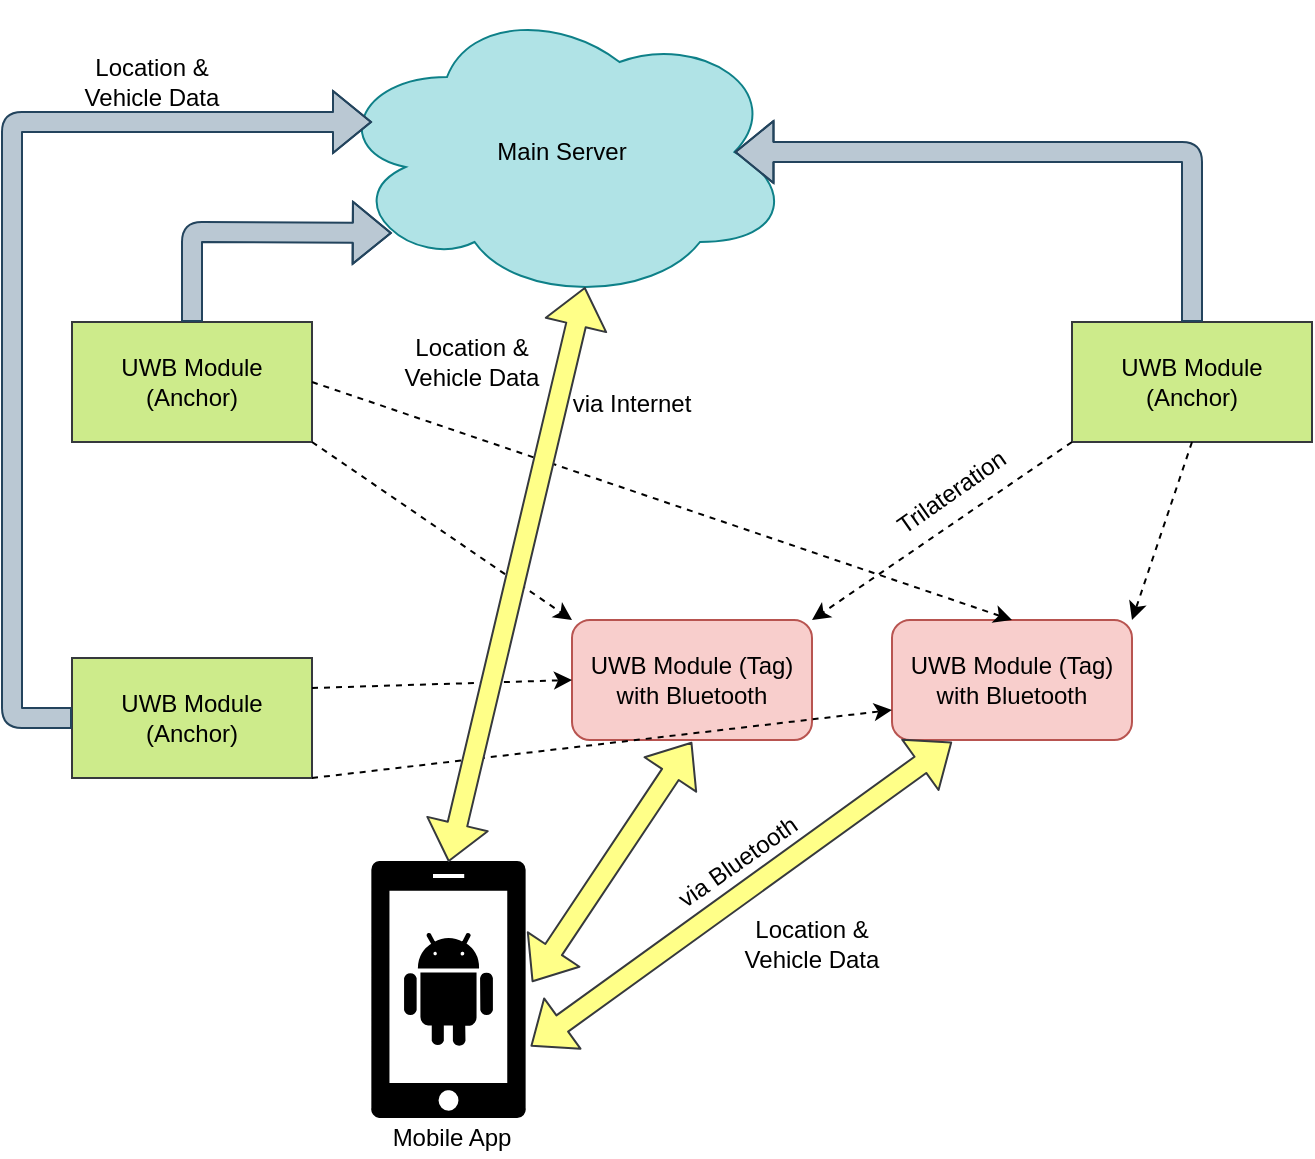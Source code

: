 <mxfile version="14.9.2" type="github" pages="2">
  <diagram id="WEiU4HkaNCByN-p8SD49" name="Page-1">
    <mxGraphModel dx="1221" dy="734" grid="1" gridSize="10" guides="1" tooltips="1" connect="1" arrows="1" fold="1" page="1" pageScale="1" pageWidth="827" pageHeight="1169" math="0" shadow="0">
      <root>
        <mxCell id="0" />
        <mxCell id="1" parent="0" />
        <mxCell id="dSAwJx9L0uJJYD0QNs6R-3" value="" style="aspect=fixed;pointerEvents=1;shadow=0;dashed=0;html=1;labelPosition=center;verticalLabelPosition=bottom;verticalAlign=top;align=center;shape=mxgraph.mscae.enterprise.android_phone;fillColor=#000000;" parent="1" vertex="1">
          <mxGeometry x="230" y="430" width="76.5" height="127.5" as="geometry" />
        </mxCell>
        <mxCell id="VlAEQV580_-TCtUxEM5D-3" value="UWB Module (Tag) with Bluetooth" style="rounded=1;whiteSpace=wrap;html=1;fillColor=#f8cecc;strokeColor=#b85450;" vertex="1" parent="1">
          <mxGeometry x="330" y="309" width="120" height="60" as="geometry" />
        </mxCell>
        <mxCell id="VlAEQV580_-TCtUxEM5D-4" value="UWB Module (Anchor)" style="rounded=0;whiteSpace=wrap;html=1;fillColor=#cdeb8b;strokeColor=#36393d;" vertex="1" parent="1">
          <mxGeometry x="80" y="328" width="120" height="60" as="geometry" />
        </mxCell>
        <mxCell id="VlAEQV580_-TCtUxEM5D-6" value="UWB Module (Tag) with Bluetooth" style="rounded=1;whiteSpace=wrap;html=1;fillColor=#f8cecc;strokeColor=#b85450;" vertex="1" parent="1">
          <mxGeometry x="490" y="309" width="120" height="60" as="geometry" />
        </mxCell>
        <mxCell id="VlAEQV580_-TCtUxEM5D-7" value="Main Server" style="ellipse;shape=cloud;whiteSpace=wrap;html=1;fillColor=#b0e3e6;strokeColor=#0e8088;" vertex="1" parent="1">
          <mxGeometry x="210" width="230" height="150" as="geometry" />
        </mxCell>
        <mxCell id="VlAEQV580_-TCtUxEM5D-8" value="UWB Module (Anchor)" style="rounded=0;whiteSpace=wrap;html=1;shadow=0;fillColor=#cdeb8b;strokeColor=#36393d;" vertex="1" parent="1">
          <mxGeometry x="80" y="160" width="120" height="60" as="geometry" />
        </mxCell>
        <mxCell id="VlAEQV580_-TCtUxEM5D-9" value="UWB Module (Anchor)" style="rounded=0;whiteSpace=wrap;html=1;fillColor=#cdeb8b;strokeColor=#36393d;" vertex="1" parent="1">
          <mxGeometry x="580" y="160" width="120" height="60" as="geometry" />
        </mxCell>
        <mxCell id="VlAEQV580_-TCtUxEM5D-13" value="" style="endArrow=classic;html=1;dashed=1;exitX=1;exitY=1;exitDx=0;exitDy=0;entryX=0;entryY=0;entryDx=0;entryDy=0;" edge="1" parent="1" source="VlAEQV580_-TCtUxEM5D-8" target="VlAEQV580_-TCtUxEM5D-3">
          <mxGeometry width="50" height="50" relative="1" as="geometry">
            <mxPoint x="560" y="350" as="sourcePoint" />
            <mxPoint x="610" y="300" as="targetPoint" />
          </mxGeometry>
        </mxCell>
        <mxCell id="VlAEQV580_-TCtUxEM5D-14" value="" style="endArrow=classic;html=1;dashed=1;exitX=0;exitY=1;exitDx=0;exitDy=0;entryX=1;entryY=0;entryDx=0;entryDy=0;" edge="1" parent="1" source="VlAEQV580_-TCtUxEM5D-9" target="VlAEQV580_-TCtUxEM5D-3">
          <mxGeometry width="50" height="50" relative="1" as="geometry">
            <mxPoint x="560" y="350" as="sourcePoint" />
            <mxPoint x="610" y="300" as="targetPoint" />
          </mxGeometry>
        </mxCell>
        <mxCell id="VlAEQV580_-TCtUxEM5D-15" value="" style="endArrow=classic;html=1;dashed=1;exitX=0.5;exitY=1;exitDx=0;exitDy=0;entryX=1;entryY=0;entryDx=0;entryDy=0;" edge="1" parent="1" source="VlAEQV580_-TCtUxEM5D-9" target="VlAEQV580_-TCtUxEM5D-6">
          <mxGeometry width="50" height="50" relative="1" as="geometry">
            <mxPoint x="560" y="350" as="sourcePoint" />
            <mxPoint x="610" y="300" as="targetPoint" />
          </mxGeometry>
        </mxCell>
        <mxCell id="VlAEQV580_-TCtUxEM5D-16" value="" style="endArrow=classic;html=1;dashed=1;exitX=1;exitY=1;exitDx=0;exitDy=0;entryX=0;entryY=0.75;entryDx=0;entryDy=0;" edge="1" parent="1" source="VlAEQV580_-TCtUxEM5D-4" target="VlAEQV580_-TCtUxEM5D-6">
          <mxGeometry width="50" height="50" relative="1" as="geometry">
            <mxPoint x="560" y="350" as="sourcePoint" />
            <mxPoint x="610" y="300" as="targetPoint" />
            <Array as="points" />
          </mxGeometry>
        </mxCell>
        <mxCell id="VlAEQV580_-TCtUxEM5D-17" value="" style="endArrow=classic;html=1;dashed=1;exitX=1;exitY=0.5;exitDx=0;exitDy=0;entryX=0.5;entryY=0;entryDx=0;entryDy=0;" edge="1" parent="1" source="VlAEQV580_-TCtUxEM5D-8" target="VlAEQV580_-TCtUxEM5D-6">
          <mxGeometry width="50" height="50" relative="1" as="geometry">
            <mxPoint x="560" y="350" as="sourcePoint" />
            <mxPoint x="610" y="300" as="targetPoint" />
          </mxGeometry>
        </mxCell>
        <mxCell id="VlAEQV580_-TCtUxEM5D-18" value="" style="shape=flexArrow;endArrow=classic;html=1;exitX=0.5;exitY=0;exitDx=0;exitDy=0;entryX=0.13;entryY=0.77;entryDx=0;entryDy=0;entryPerimeter=0;fillColor=#bac8d3;strokeColor=#23445d;" edge="1" parent="1" source="VlAEQV580_-TCtUxEM5D-8" target="VlAEQV580_-TCtUxEM5D-7">
          <mxGeometry width="50" height="50" relative="1" as="geometry">
            <mxPoint x="560" y="350" as="sourcePoint" />
            <mxPoint x="610" y="300" as="targetPoint" />
            <Array as="points">
              <mxPoint x="140" y="115" />
            </Array>
          </mxGeometry>
        </mxCell>
        <mxCell id="VlAEQV580_-TCtUxEM5D-19" value="" style="shape=flexArrow;endArrow=classic;html=1;exitX=0.5;exitY=0;exitDx=0;exitDy=0;entryX=0.875;entryY=0.5;entryDx=0;entryDy=0;entryPerimeter=0;fillColor=#bac8d3;strokeColor=#23445d;" edge="1" parent="1" source="VlAEQV580_-TCtUxEM5D-9" target="VlAEQV580_-TCtUxEM5D-7">
          <mxGeometry width="50" height="50" relative="1" as="geometry">
            <mxPoint x="560" y="350" as="sourcePoint" />
            <mxPoint x="610" y="300" as="targetPoint" />
            <Array as="points">
              <mxPoint x="640" y="75" />
            </Array>
          </mxGeometry>
        </mxCell>
        <mxCell id="VlAEQV580_-TCtUxEM5D-20" value="" style="shape=flexArrow;endArrow=classic;html=1;exitX=0;exitY=0.5;exitDx=0;exitDy=0;fillColor=#bac8d3;strokeColor=#23445d;" edge="1" parent="1" source="VlAEQV580_-TCtUxEM5D-4">
          <mxGeometry width="50" height="50" relative="1" as="geometry">
            <mxPoint x="560" y="350" as="sourcePoint" />
            <mxPoint x="230" y="60" as="targetPoint" />
            <Array as="points">
              <mxPoint x="50" y="358" />
              <mxPoint x="50" y="60" />
            </Array>
          </mxGeometry>
        </mxCell>
        <mxCell id="VlAEQV580_-TCtUxEM5D-21" value="" style="endArrow=classic;html=1;dashed=1;exitX=1;exitY=0.25;exitDx=0;exitDy=0;entryX=0;entryY=0.5;entryDx=0;entryDy=0;" edge="1" parent="1" source="VlAEQV580_-TCtUxEM5D-4" target="VlAEQV580_-TCtUxEM5D-3">
          <mxGeometry width="50" height="50" relative="1" as="geometry">
            <mxPoint x="560" y="350" as="sourcePoint" />
            <mxPoint x="610" y="300" as="targetPoint" />
          </mxGeometry>
        </mxCell>
        <mxCell id="VlAEQV580_-TCtUxEM5D-24" value="" style="shape=flexArrow;endArrow=classic;startArrow=classic;html=1;entryX=0.55;entryY=0.95;entryDx=0;entryDy=0;entryPerimeter=0;exitX=0.5;exitY=0;exitDx=0;exitDy=0;exitPerimeter=0;fillColor=#ffff88;strokeColor=#36393d;" edge="1" parent="1" source="dSAwJx9L0uJJYD0QNs6R-3" target="VlAEQV580_-TCtUxEM5D-7">
          <mxGeometry width="100" height="100" relative="1" as="geometry">
            <mxPoint x="540" y="380" as="sourcePoint" />
            <mxPoint x="640" y="280" as="targetPoint" />
          </mxGeometry>
        </mxCell>
        <mxCell id="VlAEQV580_-TCtUxEM5D-25" value="" style="shape=flexArrow;endArrow=classic;startArrow=classic;html=1;strokeColor=#36393d;fillColor=#ffff88;" edge="1" parent="1">
          <mxGeometry width="100" height="100" relative="1" as="geometry">
            <mxPoint x="310" y="490" as="sourcePoint" />
            <mxPoint x="390" y="370" as="targetPoint" />
          </mxGeometry>
        </mxCell>
        <mxCell id="VlAEQV580_-TCtUxEM5D-26" value="Trilateration" style="text;html=1;strokeColor=none;fillColor=none;align=center;verticalAlign=middle;whiteSpace=wrap;rounded=0;shadow=0;rotation=-35;" vertex="1" parent="1">
          <mxGeometry x="500" y="235.18" width="40" height="20" as="geometry" />
        </mxCell>
        <mxCell id="VlAEQV580_-TCtUxEM5D-27" value="Location &amp;amp; Vehicle Data" style="text;html=1;strokeColor=none;fillColor=none;align=center;verticalAlign=middle;whiteSpace=wrap;rounded=0;shadow=0;" vertex="1" parent="1">
          <mxGeometry x="70" y="30" width="100" height="20" as="geometry" />
        </mxCell>
        <mxCell id="VlAEQV580_-TCtUxEM5D-28" value="Mobile App" style="text;html=1;strokeColor=none;fillColor=none;align=center;verticalAlign=middle;whiteSpace=wrap;rounded=0;shadow=0;" vertex="1" parent="1">
          <mxGeometry x="230" y="557.5" width="80" height="20" as="geometry" />
        </mxCell>
        <mxCell id="VlAEQV580_-TCtUxEM5D-29" value="" style="shape=flexArrow;endArrow=classic;startArrow=classic;html=1;strokeColor=#36393d;fillColor=#ffff88;exitX=1.037;exitY=0.723;exitDx=0;exitDy=0;exitPerimeter=0;" edge="1" parent="1" source="dSAwJx9L0uJJYD0QNs6R-3">
          <mxGeometry width="100" height="100" relative="1" as="geometry">
            <mxPoint x="320" y="500.0" as="sourcePoint" />
            <mxPoint x="520" y="370" as="targetPoint" />
          </mxGeometry>
        </mxCell>
        <mxCell id="VlAEQV580_-TCtUxEM5D-30" value="via Bluetooth" style="text;html=1;strokeColor=none;fillColor=none;align=center;verticalAlign=middle;whiteSpace=wrap;rounded=0;shadow=0;rotation=-35;" vertex="1" parent="1">
          <mxGeometry x="368" y="420" width="90" height="20" as="geometry" />
        </mxCell>
        <mxCell id="VlAEQV580_-TCtUxEM5D-31" value="via Internet" style="text;html=1;strokeColor=none;fillColor=none;align=center;verticalAlign=middle;whiteSpace=wrap;rounded=0;shadow=0;" vertex="1" parent="1">
          <mxGeometry x="320" y="191.18" width="80" height="20" as="geometry" />
        </mxCell>
        <mxCell id="VlAEQV580_-TCtUxEM5D-32" value="Location &amp;amp; Vehicle Data" style="text;html=1;strokeColor=none;fillColor=none;align=center;verticalAlign=middle;whiteSpace=wrap;rounded=0;shadow=0;" vertex="1" parent="1">
          <mxGeometry x="230" y="170" width="100" height="20" as="geometry" />
        </mxCell>
        <mxCell id="VlAEQV580_-TCtUxEM5D-33" value="Location &amp;amp; Vehicle Data" style="text;html=1;strokeColor=none;fillColor=none;align=center;verticalAlign=middle;whiteSpace=wrap;rounded=0;shadow=0;" vertex="1" parent="1">
          <mxGeometry x="400" y="461" width="100" height="20" as="geometry" />
        </mxCell>
      </root>
    </mxGraphModel>
  </diagram>
  <diagram id="0p9YMAYp3h8GALJkZfFx" name="Page-2">
    <mxGraphModel dx="1038" dy="624" grid="1" gridSize="10" guides="1" tooltips="1" connect="1" arrows="1" fold="1" page="1" pageScale="1" pageWidth="827" pageHeight="1169" math="0" shadow="0">
      <root>
        <mxCell id="I22c6WfNpAfq7L6Pyl7f-0" />
        <mxCell id="I22c6WfNpAfq7L6Pyl7f-1" parent="I22c6WfNpAfq7L6Pyl7f-0" />
        <mxCell id="c45xPMvlBV7qRWAFrd9k-0" value="" style="aspect=fixed;html=1;points=[];align=center;image;fontSize=12;image=img/lib/mscae/Cloud_Services_Classic.svg;" vertex="1" parent="I22c6WfNpAfq7L6Pyl7f-1">
          <mxGeometry x="570" y="100" width="107.14" height="90" as="geometry" />
        </mxCell>
        <mxCell id="c45xPMvlBV7qRWAFrd9k-1" value="" style="shape=mxgraph.signs.healthcare.cardiology;html=1;pointerEvents=1;fillColor=#e51400;strokeColor=#B20000;verticalLabelPosition=bottom;verticalAlign=top;align=center;fontColor=#ffffff;" vertex="1" parent="I22c6WfNpAfq7L6Pyl7f-1">
          <mxGeometry x="460" y="230" width="98" height="97" as="geometry" />
        </mxCell>
        <mxCell id="c45xPMvlBV7qRWAFrd9k-2" value="" style="shape=mxgraph.signs.travel.no_parking;html=1;pointerEvents=1;fillColor=#000000;strokeColor=none;verticalLabelPosition=bottom;verticalAlign=top;align=center;" vertex="1" parent="I22c6WfNpAfq7L6Pyl7f-1">
          <mxGeometry x="450" y="100" width="99" height="99" as="geometry" />
        </mxCell>
        <mxCell id="c45xPMvlBV7qRWAFrd9k-3" value="" style="shape=mxgraph.signs.travel.parking_1;html=1;pointerEvents=1;fillColor=#000000;strokeColor=none;verticalLabelPosition=bottom;verticalAlign=top;align=center;" vertex="1" parent="I22c6WfNpAfq7L6Pyl7f-1">
          <mxGeometry x="610" y="230" width="74" height="98" as="geometry" />
        </mxCell>
        <mxCell id="c45xPMvlBV7qRWAFrd9k-4" value="" style="shape=mxgraph.signs.travel.car_rental;html=1;pointerEvents=1;fillColor=#000000;strokeColor=none;verticalLabelPosition=bottom;verticalAlign=top;align=center;" vertex="1" parent="I22c6WfNpAfq7L6Pyl7f-1">
          <mxGeometry x="620" y="370" width="75" height="101" as="geometry" />
        </mxCell>
        <mxCell id="c45xPMvlBV7qRWAFrd9k-5" value="" style="shape=mxgraph.signs.transportation.ambulance;html=1;pointerEvents=1;verticalLabelPosition=bottom;verticalAlign=top;align=center;fontColor=#000000;fillColor=#000000;" vertex="1" parent="I22c6WfNpAfq7L6Pyl7f-1">
          <mxGeometry x="380" y="302" width="99" height="68" as="geometry" />
        </mxCell>
        <mxCell id="c45xPMvlBV7qRWAFrd9k-6" value="" style="shape=mxgraph.signs.transportation.car_1;html=1;pointerEvents=1;fillColor=#000000;strokeColor=none;verticalLabelPosition=bottom;verticalAlign=top;align=center;" vertex="1" parent="I22c6WfNpAfq7L6Pyl7f-1">
          <mxGeometry x="400" y="460" width="120" height="110" as="geometry" />
        </mxCell>
        <mxCell id="4trfa7WIoWqLgKxRugnr-0" value="" style="shape=mxgraph.signs.transportation.car_4;html=1;pointerEvents=1;fillColor=#000000;strokeColor=none;verticalLabelPosition=bottom;verticalAlign=top;align=center;" vertex="1" parent="I22c6WfNpAfq7L6Pyl7f-1">
          <mxGeometry x="250" y="385" width="98" height="86" as="geometry" />
        </mxCell>
        <mxCell id="4trfa7WIoWqLgKxRugnr-1" value="" style="aspect=fixed;html=1;points=[];align=center;image;fontSize=12;image=img/lib/azure2/ai_machine_learning/Cognitive_Services.svg;" vertex="1" parent="I22c6WfNpAfq7L6Pyl7f-1">
          <mxGeometry x="130" y="90.39" width="268" height="189.18" as="geometry" />
        </mxCell>
      </root>
    </mxGraphModel>
  </diagram>
</mxfile>
